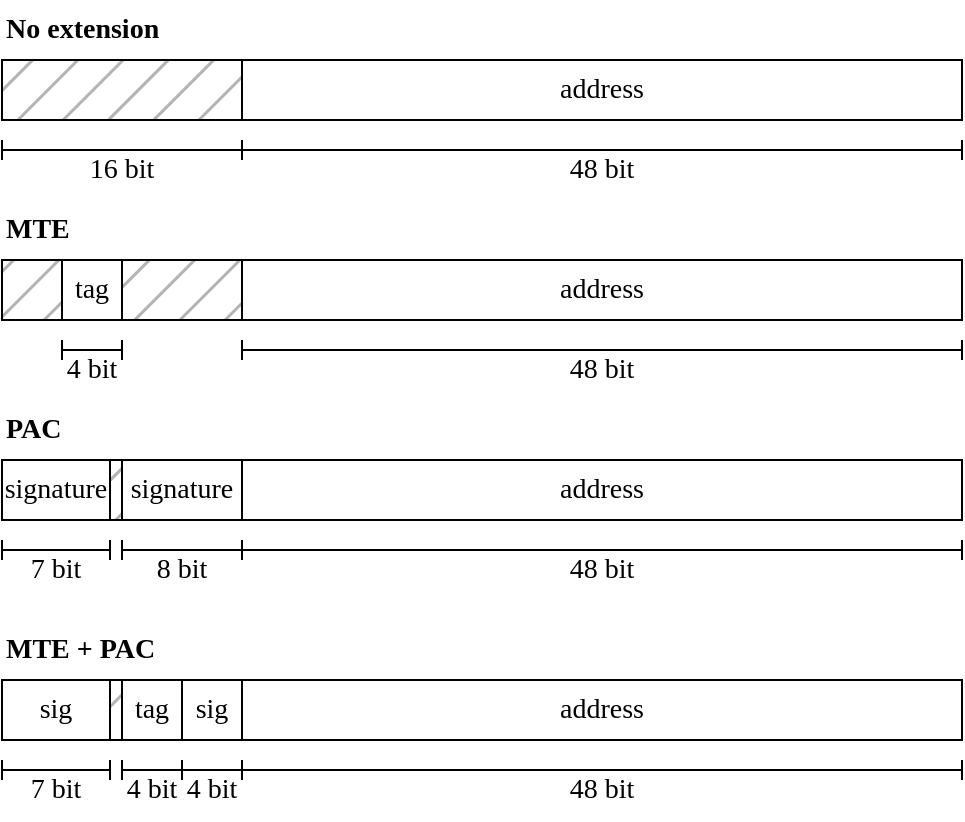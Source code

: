 <mxfile version="23.0.2" type="device">
  <diagram name="Page-1" id="95cnKtvzo_szJ51asuck">
    <mxGraphModel dx="1642" dy="981" grid="1" gridSize="10" guides="1" tooltips="1" connect="1" arrows="1" fold="1" page="1" pageScale="1" pageWidth="1920" pageHeight="1080" math="0" shadow="0">
      <root>
        <mxCell id="0" />
        <mxCell id="1" parent="0" />
        <mxCell id="rL5AhmuF6cbK-rhVGE2t-21" value="" style="rounded=0;whiteSpace=wrap;html=1;fillStyle=hatch;fillColor=#B3B3B3;fontFamily=Computer Modern;" vertex="1" parent="1">
          <mxGeometry x="40" y="90" width="120" height="30" as="geometry" />
        </mxCell>
        <mxCell id="rL5AhmuF6cbK-rhVGE2t-22" value="" style="rounded=0;whiteSpace=wrap;html=1;" vertex="1" parent="1">
          <mxGeometry x="160" y="90" width="360" height="30" as="geometry" />
        </mxCell>
        <mxCell id="rL5AhmuF6cbK-rhVGE2t-23" value="" style="shape=crossbar;whiteSpace=wrap;html=1;rounded=1;" vertex="1" parent="1">
          <mxGeometry x="40" y="130" width="120" height="10" as="geometry" />
        </mxCell>
        <mxCell id="rL5AhmuF6cbK-rhVGE2t-24" value="" style="shape=crossbar;whiteSpace=wrap;html=1;rounded=1;" vertex="1" parent="1">
          <mxGeometry x="160" y="130" width="360" height="10" as="geometry" />
        </mxCell>
        <mxCell id="rL5AhmuF6cbK-rhVGE2t-26" value="address" style="text;html=1;strokeColor=none;fillColor=none;align=center;verticalAlign=middle;whiteSpace=wrap;rounded=0;fontFamily=Computer Modern;fontSize=14;" vertex="1" parent="1">
          <mxGeometry x="310" y="90" width="60" height="30" as="geometry" />
        </mxCell>
        <mxCell id="rL5AhmuF6cbK-rhVGE2t-27" value="16 bit" style="text;html=1;strokeColor=none;fillColor=none;align=center;verticalAlign=middle;whiteSpace=wrap;rounded=0;fontFamily=Computer Modern;fontSize=14;" vertex="1" parent="1">
          <mxGeometry x="70" y="130" width="60" height="30" as="geometry" />
        </mxCell>
        <mxCell id="rL5AhmuF6cbK-rhVGE2t-28" value="48 bit" style="text;html=1;strokeColor=none;fillColor=none;align=center;verticalAlign=middle;whiteSpace=wrap;rounded=0;fontFamily=Computer Modern;fontSize=14;" vertex="1" parent="1">
          <mxGeometry x="310" y="130" width="60" height="30" as="geometry" />
        </mxCell>
        <mxCell id="2nknXjrb5gbH7j1WtRy_-1" value="" style="rounded=0;whiteSpace=wrap;html=1;fillStyle=hatch;fillColor=#B3B3B3;fontFamily=Computer Modern;" vertex="1" parent="1">
          <mxGeometry x="40" y="190" width="120" height="30" as="geometry" />
        </mxCell>
        <mxCell id="2nknXjrb5gbH7j1WtRy_-2" value="address" style="rounded=0;whiteSpace=wrap;html=1;fontSize=14;fontFamily=Computer Modern;" vertex="1" parent="1">
          <mxGeometry x="160" y="190" width="360" height="30" as="geometry" />
        </mxCell>
        <mxCell id="2nknXjrb5gbH7j1WtRy_-3" value="" style="shape=crossbar;whiteSpace=wrap;html=1;rounded=1;" vertex="1" parent="1">
          <mxGeometry x="70" y="230" width="30" height="10" as="geometry" />
        </mxCell>
        <mxCell id="2nknXjrb5gbH7j1WtRy_-4" value="" style="shape=crossbar;whiteSpace=wrap;html=1;rounded=1;" vertex="1" parent="1">
          <mxGeometry x="160" y="230" width="360" height="10" as="geometry" />
        </mxCell>
        <mxCell id="2nknXjrb5gbH7j1WtRy_-5" value="4 bit" style="text;html=1;strokeColor=none;fillColor=none;align=center;verticalAlign=middle;whiteSpace=wrap;rounded=0;fontFamily=Computer Modern;fontSize=14;" vertex="1" parent="1">
          <mxGeometry x="55" y="230" width="60" height="30" as="geometry" />
        </mxCell>
        <mxCell id="2nknXjrb5gbH7j1WtRy_-6" value="48 bit" style="text;html=1;strokeColor=none;fillColor=none;align=center;verticalAlign=middle;whiteSpace=wrap;rounded=0;fontFamily=Computer Modern;fontSize=14;" vertex="1" parent="1">
          <mxGeometry x="310" y="230" width="60" height="30" as="geometry" />
        </mxCell>
        <mxCell id="2nknXjrb5gbH7j1WtRy_-7" value="tag" style="rounded=0;whiteSpace=wrap;html=1;fontSize=14;fontFamily=Computer Modern;" vertex="1" parent="1">
          <mxGeometry x="70" y="190" width="30" height="30" as="geometry" />
        </mxCell>
        <mxCell id="2nknXjrb5gbH7j1WtRy_-8" value="MTE" style="text;html=1;strokeColor=none;fillColor=none;align=left;verticalAlign=middle;whiteSpace=wrap;rounded=0;fontSize=14;fontFamily=Computer Modern;fontStyle=1" vertex="1" parent="1">
          <mxGeometry x="40" y="160" width="60" height="30" as="geometry" />
        </mxCell>
        <mxCell id="2nknXjrb5gbH7j1WtRy_-9" value="No extension" style="text;html=1;strokeColor=none;fillColor=none;align=left;verticalAlign=middle;whiteSpace=wrap;rounded=0;fontSize=14;fontFamily=Computer Modern;fontStyle=1" vertex="1" parent="1">
          <mxGeometry x="40" y="60" width="100" height="30" as="geometry" />
        </mxCell>
        <mxCell id="2nknXjrb5gbH7j1WtRy_-10" value="" style="rounded=0;whiteSpace=wrap;html=1;fillStyle=hatch;fillColor=#B3B3B3;fontFamily=Computer Modern;" vertex="1" parent="1">
          <mxGeometry x="94" y="290" width="6" height="30" as="geometry" />
        </mxCell>
        <mxCell id="2nknXjrb5gbH7j1WtRy_-11" value="address" style="rounded=0;whiteSpace=wrap;html=1;fontSize=14;fontFamily=Computer Modern;" vertex="1" parent="1">
          <mxGeometry x="160" y="290" width="360" height="30" as="geometry" />
        </mxCell>
        <mxCell id="2nknXjrb5gbH7j1WtRy_-12" value="" style="shape=crossbar;whiteSpace=wrap;html=1;rounded=1;" vertex="1" parent="1">
          <mxGeometry x="100" y="330" width="60" height="10" as="geometry" />
        </mxCell>
        <mxCell id="2nknXjrb5gbH7j1WtRy_-13" value="" style="shape=crossbar;whiteSpace=wrap;html=1;rounded=1;" vertex="1" parent="1">
          <mxGeometry x="160" y="330" width="360" height="10" as="geometry" />
        </mxCell>
        <mxCell id="2nknXjrb5gbH7j1WtRy_-14" value="8 bit" style="text;html=1;strokeColor=none;fillColor=none;align=center;verticalAlign=middle;whiteSpace=wrap;rounded=0;fontFamily=Computer Modern;fontSize=14;" vertex="1" parent="1">
          <mxGeometry x="100" y="330" width="60" height="30" as="geometry" />
        </mxCell>
        <mxCell id="2nknXjrb5gbH7j1WtRy_-15" value="48 bit" style="text;html=1;strokeColor=none;fillColor=none;align=center;verticalAlign=middle;whiteSpace=wrap;rounded=0;fontFamily=Computer Modern;fontSize=14;" vertex="1" parent="1">
          <mxGeometry x="310" y="330" width="60" height="30" as="geometry" />
        </mxCell>
        <mxCell id="2nknXjrb5gbH7j1WtRy_-16" value="signature" style="rounded=0;whiteSpace=wrap;html=1;fontSize=14;fontFamily=Computer Modern;" vertex="1" parent="1">
          <mxGeometry x="100" y="290" width="60" height="30" as="geometry" />
        </mxCell>
        <mxCell id="2nknXjrb5gbH7j1WtRy_-17" value="signature" style="rounded=0;whiteSpace=wrap;html=1;fontSize=14;fontFamily=Computer Modern;" vertex="1" parent="1">
          <mxGeometry x="40" y="290" width="54" height="30" as="geometry" />
        </mxCell>
        <mxCell id="2nknXjrb5gbH7j1WtRy_-18" value="" style="shape=crossbar;whiteSpace=wrap;html=1;rounded=1;" vertex="1" parent="1">
          <mxGeometry x="40" y="330" width="54" height="10" as="geometry" />
        </mxCell>
        <mxCell id="2nknXjrb5gbH7j1WtRy_-19" value="7 bit" style="text;html=1;strokeColor=none;fillColor=none;align=center;verticalAlign=middle;whiteSpace=wrap;rounded=0;fontFamily=Computer Modern;fontSize=14;" vertex="1" parent="1">
          <mxGeometry x="40" y="330" width="54" height="30" as="geometry" />
        </mxCell>
        <mxCell id="2nknXjrb5gbH7j1WtRy_-20" value="PAC" style="text;html=1;strokeColor=none;fillColor=none;align=left;verticalAlign=middle;whiteSpace=wrap;rounded=0;fontSize=14;fontFamily=Computer Modern;fontStyle=1" vertex="1" parent="1">
          <mxGeometry x="40" y="260" width="60" height="30" as="geometry" />
        </mxCell>
        <mxCell id="2nknXjrb5gbH7j1WtRy_-21" value="" style="rounded=0;whiteSpace=wrap;html=1;fillStyle=hatch;fillColor=#B3B3B3;fontFamily=Computer Modern;" vertex="1" parent="1">
          <mxGeometry x="94" y="400" width="6" height="30" as="geometry" />
        </mxCell>
        <mxCell id="2nknXjrb5gbH7j1WtRy_-22" value="address" style="rounded=0;whiteSpace=wrap;html=1;fontSize=14;fontFamily=Computer Modern;" vertex="1" parent="1">
          <mxGeometry x="160" y="400" width="360" height="30" as="geometry" />
        </mxCell>
        <mxCell id="2nknXjrb5gbH7j1WtRy_-23" value="" style="shape=crossbar;whiteSpace=wrap;html=1;rounded=1;" vertex="1" parent="1">
          <mxGeometry x="130" y="440" width="30" height="10" as="geometry" />
        </mxCell>
        <mxCell id="2nknXjrb5gbH7j1WtRy_-24" value="" style="shape=crossbar;whiteSpace=wrap;html=1;rounded=1;" vertex="1" parent="1">
          <mxGeometry x="160" y="440" width="360" height="10" as="geometry" />
        </mxCell>
        <mxCell id="2nknXjrb5gbH7j1WtRy_-25" value="4&amp;nbsp;bit" style="text;html=1;strokeColor=none;fillColor=none;align=center;verticalAlign=middle;whiteSpace=wrap;rounded=0;fontFamily=Computer Modern;fontSize=14;" vertex="1" parent="1">
          <mxGeometry x="115" y="440" width="60" height="30" as="geometry" />
        </mxCell>
        <mxCell id="2nknXjrb5gbH7j1WtRy_-26" value="48 bit" style="text;html=1;strokeColor=none;fillColor=none;align=center;verticalAlign=middle;whiteSpace=wrap;rounded=0;fontFamily=Computer Modern;fontSize=14;" vertex="1" parent="1">
          <mxGeometry x="310" y="440" width="60" height="30" as="geometry" />
        </mxCell>
        <mxCell id="2nknXjrb5gbH7j1WtRy_-27" value="sig" style="rounded=0;whiteSpace=wrap;html=1;fontSize=14;fontFamily=Computer Modern;" vertex="1" parent="1">
          <mxGeometry x="130" y="400" width="30" height="30" as="geometry" />
        </mxCell>
        <mxCell id="2nknXjrb5gbH7j1WtRy_-28" value="sig" style="rounded=0;whiteSpace=wrap;html=1;fontSize=14;fontFamily=Computer Modern;" vertex="1" parent="1">
          <mxGeometry x="40" y="400" width="54" height="30" as="geometry" />
        </mxCell>
        <mxCell id="2nknXjrb5gbH7j1WtRy_-29" value="" style="shape=crossbar;whiteSpace=wrap;html=1;rounded=1;" vertex="1" parent="1">
          <mxGeometry x="40" y="440" width="54" height="10" as="geometry" />
        </mxCell>
        <mxCell id="2nknXjrb5gbH7j1WtRy_-30" value="7 bit" style="text;html=1;strokeColor=none;fillColor=none;align=center;verticalAlign=middle;whiteSpace=wrap;rounded=0;fontFamily=Computer Modern;fontSize=14;" vertex="1" parent="1">
          <mxGeometry x="40" y="440" width="54" height="30" as="geometry" />
        </mxCell>
        <mxCell id="2nknXjrb5gbH7j1WtRy_-31" value="" style="shape=crossbar;whiteSpace=wrap;html=1;rounded=1;" vertex="1" parent="1">
          <mxGeometry x="100" y="440" width="30" height="10" as="geometry" />
        </mxCell>
        <mxCell id="2nknXjrb5gbH7j1WtRy_-32" value="4&amp;nbsp;bit" style="text;html=1;strokeColor=none;fillColor=none;align=center;verticalAlign=middle;whiteSpace=wrap;rounded=0;fontFamily=Computer Modern;fontSize=14;" vertex="1" parent="1">
          <mxGeometry x="85" y="440" width="60" height="30" as="geometry" />
        </mxCell>
        <mxCell id="2nknXjrb5gbH7j1WtRy_-33" value="tag" style="rounded=0;whiteSpace=wrap;html=1;fontSize=14;fontFamily=Computer Modern;" vertex="1" parent="1">
          <mxGeometry x="100" y="400" width="30" height="30" as="geometry" />
        </mxCell>
        <mxCell id="2nknXjrb5gbH7j1WtRy_-34" value="MTE + PAC" style="text;html=1;strokeColor=none;fillColor=none;align=left;verticalAlign=middle;whiteSpace=wrap;rounded=0;fontSize=14;fontFamily=Computer Modern;fontStyle=1" vertex="1" parent="1">
          <mxGeometry x="40" y="370" width="130" height="30" as="geometry" />
        </mxCell>
      </root>
    </mxGraphModel>
  </diagram>
</mxfile>
